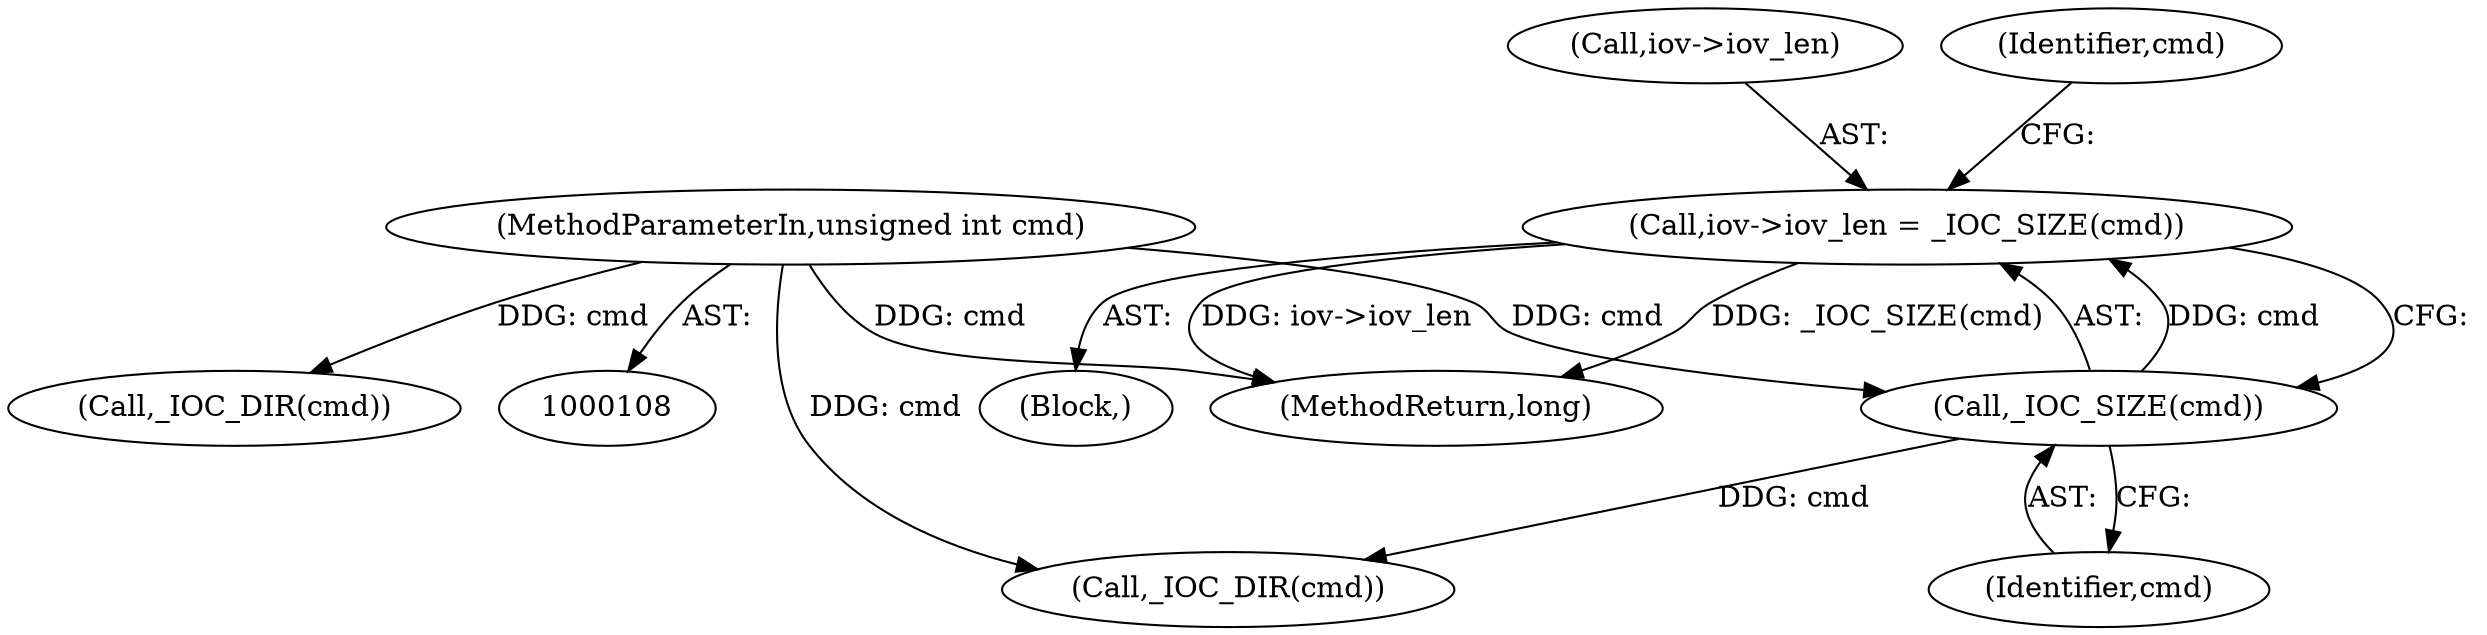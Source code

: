 digraph "0_linux_7572777eef78ebdee1ecb7c258c0ef94d35bad16@pointer" {
"1000215" [label="(Call,iov->iov_len = _IOC_SIZE(cmd))"];
"1000219" [label="(Call,_IOC_SIZE(cmd))"];
"1000110" [label="(MethodParameterIn,unsigned int cmd)"];
"1000110" [label="(MethodParameterIn,unsigned int cmd)"];
"1000664" [label="(MethodReturn,long)"];
"1000216" [label="(Call,iov->iov_len)"];
"1000220" [label="(Identifier,cmd)"];
"1000215" [label="(Call,iov->iov_len = _IOC_SIZE(cmd))"];
"1000219" [label="(Call,_IOC_SIZE(cmd))"];
"1000223" [label="(Call,_IOC_DIR(cmd))"];
"1000235" [label="(Call,_IOC_DIR(cmd))"];
"1000224" [label="(Identifier,cmd)"];
"1000202" [label="(Block,)"];
"1000215" -> "1000202"  [label="AST: "];
"1000215" -> "1000219"  [label="CFG: "];
"1000216" -> "1000215"  [label="AST: "];
"1000219" -> "1000215"  [label="AST: "];
"1000224" -> "1000215"  [label="CFG: "];
"1000215" -> "1000664"  [label="DDG: iov->iov_len"];
"1000215" -> "1000664"  [label="DDG: _IOC_SIZE(cmd)"];
"1000219" -> "1000215"  [label="DDG: cmd"];
"1000219" -> "1000220"  [label="CFG: "];
"1000220" -> "1000219"  [label="AST: "];
"1000110" -> "1000219"  [label="DDG: cmd"];
"1000219" -> "1000223"  [label="DDG: cmd"];
"1000110" -> "1000108"  [label="AST: "];
"1000110" -> "1000664"  [label="DDG: cmd"];
"1000110" -> "1000223"  [label="DDG: cmd"];
"1000110" -> "1000235"  [label="DDG: cmd"];
}
